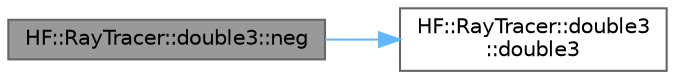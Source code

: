 digraph "HF::RayTracer::double3::neg"
{
 // LATEX_PDF_SIZE
  bgcolor="transparent";
  edge [fontname=Helvetica,fontsize=10,labelfontname=Helvetica,labelfontsize=10];
  node [fontname=Helvetica,fontsize=10,shape=box,height=0.2,width=0.4];
  rankdir="LR";
  Node1 [label="HF::RayTracer::double3::neg",height=0.2,width=0.4,color="gray40", fillcolor="grey60", style="filled", fontcolor="black",tooltip=" "];
  Node1 -> Node2 [color="steelblue1",style="solid"];
  Node2 [label="HF::RayTracer::double3\l::double3",height=0.2,width=0.4,color="grey40", fillcolor="white", style="filled",URL="$a01511.html#aeb66195888426c63e17d15395cb16136",tooltip=" "];
}
